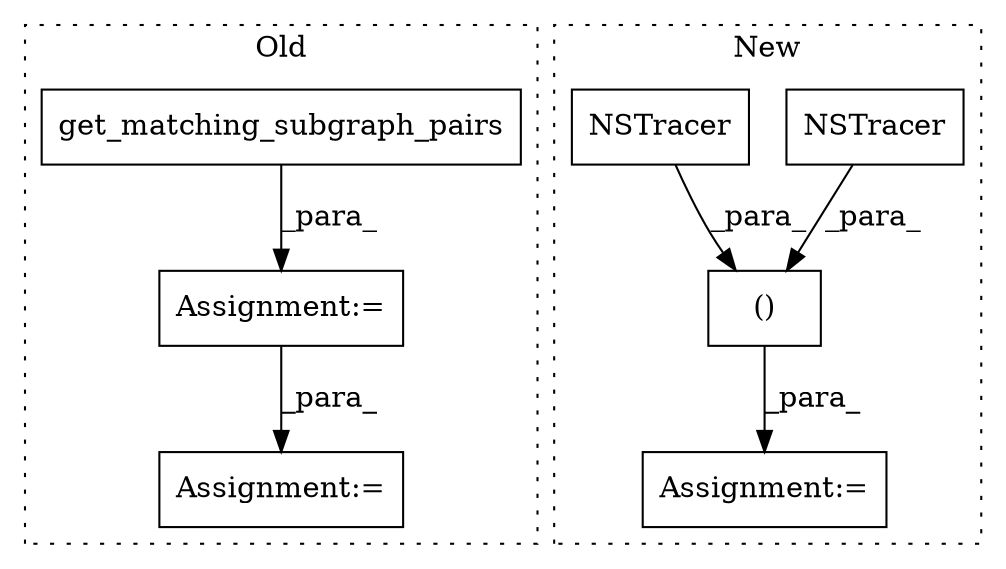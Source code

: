 digraph G {
subgraph cluster0 {
1 [label="get_matching_subgraph_pairs" a="32" s="3743,3780" l="28,1" shape="box"];
5 [label="Assignment:=" a="7" s="3907,4117" l="75,2" shape="box"];
6 [label="Assignment:=" a="7" s="3742" l="1" shape="box"];
label = "Old";
style="dotted";
}
subgraph cluster1 {
2 [label="NSTracer" a="32" s="5337" l="10" shape="box"];
3 [label="()" a="106" s="5314" l="33" shape="box"];
4 [label="Assignment:=" a="7" s="5307" l="7" shape="box"];
7 [label="NSTracer" a="32" s="5314" l="10" shape="box"];
label = "New";
style="dotted";
}
1 -> 6 [label="_para_"];
2 -> 3 [label="_para_"];
3 -> 4 [label="_para_"];
6 -> 5 [label="_para_"];
7 -> 3 [label="_para_"];
}